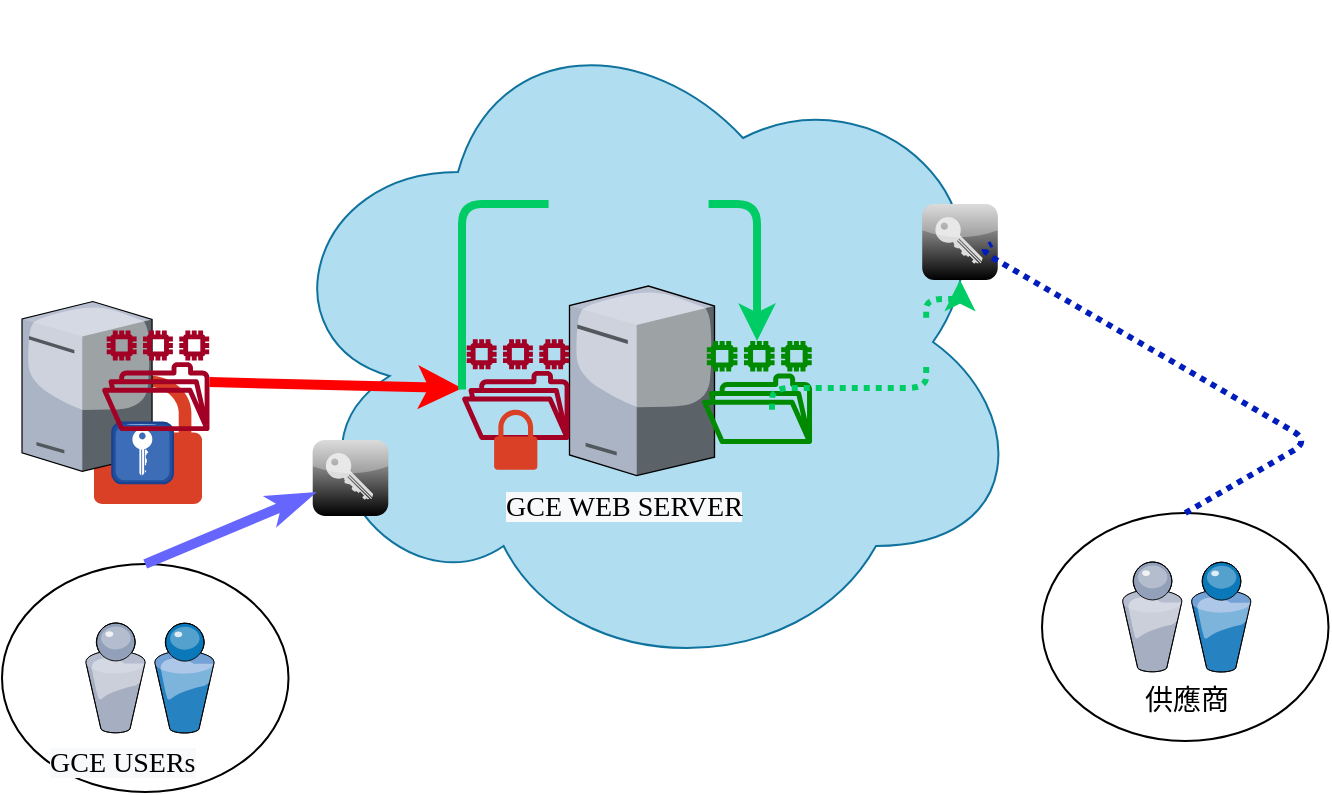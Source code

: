 <mxfile version="14.1.4" type="github">
  <diagram name="Page-1" id="822b0af5-4adb-64df-f703-e8dfc1f81529">
    <mxGraphModel dx="1377" dy="762" grid="0" gridSize="10" guides="1" tooltips="1" connect="1" arrows="1" fold="1" page="1" pageScale="1" pageWidth="1100" pageHeight="850" background="#ffffff" math="0" shadow="0">
      <root>
        <mxCell id="0" />
        <mxCell id="1" parent="0" />
        <mxCell id="xLznD8fcOVWY-1UnXNjh-22" value="" style="pointerEvents=1;shadow=0;dashed=0;html=1;strokeColor=none;labelPosition=center;verticalLabelPosition=bottom;verticalAlign=top;outlineConnect=0;align=center;shape=mxgraph.office.security.lock_protected;fillColor=#DA4026;" vertex="1" parent="1">
          <mxGeometry x="346" y="415.81" width="54" height="64.19" as="geometry" />
        </mxCell>
        <mxCell id="xLznD8fcOVWY-1UnXNjh-19" value="" style="ellipse;whiteSpace=wrap;html=1;rounded=0;shadow=0;comic=0;strokeWidth=1;fontFamily=Verdana;" vertex="1" parent="1">
          <mxGeometry x="300" y="510" width="143.25" height="114" as="geometry" />
        </mxCell>
        <mxCell id="xLznD8fcOVWY-1UnXNjh-1" value="" style="ellipse;shape=cloud;whiteSpace=wrap;html=1;fillColor=#b1ddf0;strokeColor=#10739e;" vertex="1" parent="1">
          <mxGeometry x="433" y="229" width="380" height="340" as="geometry" />
        </mxCell>
        <mxCell id="7d933b09d9755ecc-13" value="" style="ellipse;whiteSpace=wrap;html=1;rounded=0;shadow=0;comic=0;strokeWidth=1;fontFamily=Verdana;" parent="1" vertex="1">
          <mxGeometry x="820" y="484.5" width="143.25" height="114" as="geometry" />
        </mxCell>
        <mxCell id="7d933b09d9755ecc-6" value="&lt;font style=&quot;font-size: 14px&quot;&gt;供應商&lt;/font&gt;" style="verticalLabelPosition=bottom;aspect=fixed;html=1;verticalAlign=top;strokeColor=none;shape=mxgraph.citrix.users;rounded=0;shadow=0;comic=0;fontFamily=Verdana;" parent="1" vertex="1">
          <mxGeometry x="860" y="509" width="64.5" height="55" as="geometry" />
        </mxCell>
        <mxCell id="7d933b09d9755ecc-9" value="" style="verticalLabelPosition=bottom;aspect=fixed;html=1;verticalAlign=top;strokeColor=none;shape=mxgraph.citrix.tower_server;rounded=0;shadow=0;comic=0;fontFamily=Verdana;" parent="1" vertex="1">
          <mxGeometry x="583.75" y="371" width="72.5" height="94.81" as="geometry" />
        </mxCell>
        <mxCell id="xLznD8fcOVWY-1UnXNjh-3" value="&lt;span style=&quot;color: rgb(0 , 0 , 0) ; font-family: &amp;#34;verdana&amp;#34; ; font-size: 14px ; font-style: normal ; font-weight: 400 ; letter-spacing: normal ; text-align: center ; text-indent: 0px ; text-transform: none ; word-spacing: 0px ; background-color: rgb(248 , 249 , 250) ; display: inline ; float: none&quot;&gt;GCE WEB SERVER&lt;/span&gt;" style="text;whiteSpace=wrap;html=1;" vertex="1" parent="1">
          <mxGeometry x="550" y="466.95" width="140" height="19" as="geometry" />
        </mxCell>
        <mxCell id="xLznD8fcOVWY-1UnXNjh-4" value="" style="verticalLabelPosition=bottom;aspect=fixed;html=1;verticalAlign=top;strokeColor=none;align=center;outlineConnect=0;shape=mxgraph.citrix.users;" vertex="1" parent="1">
          <mxGeometry x="341.62" y="539.5" width="64.5" height="55" as="geometry" />
        </mxCell>
        <mxCell id="xLznD8fcOVWY-1UnXNjh-6" value="&lt;span style=&quot;color: rgb(0 , 0 , 0) ; font-family: &amp;#34;verdana&amp;#34; ; font-size: 14px ; font-style: normal ; font-weight: 400 ; letter-spacing: normal ; text-align: center ; text-indent: 0px ; text-transform: none ; word-spacing: 0px ; background-color: rgb(248 , 249 , 250) ; display: inline ; float: none&quot;&gt;GCE USERs&lt;/span&gt;" style="text;whiteSpace=wrap;html=1;" vertex="1" parent="1">
          <mxGeometry x="321.62" y="594.5" width="140" height="19" as="geometry" />
        </mxCell>
        <mxCell id="xLznD8fcOVWY-1UnXNjh-7" value="" style="verticalLabelPosition=bottom;aspect=fixed;html=1;verticalAlign=top;strokeColor=none;align=center;outlineConnect=0;shape=mxgraph.citrix.radius_server;" vertex="1" parent="1">
          <mxGeometry x="310" y="378.75" width="75.5" height="91" as="geometry" />
        </mxCell>
        <mxCell id="xLznD8fcOVWY-1UnXNjh-8" value="" style="verticalLabelPosition=bottom;aspect=fixed;html=1;verticalAlign=top;strokeColor=none;align=center;outlineConnect=0;shape=mxgraph.citrix.role_security;fillColor=#CCCCCC;gradientColor=#000000;gradientDirection=south;" vertex="1" parent="1">
          <mxGeometry x="760" y="330" width="38" height="38" as="geometry" />
        </mxCell>
        <mxCell id="xLznD8fcOVWY-1UnXNjh-9" value="" style="edgeStyle=isometricEdgeStyle;endArrow=none;html=1;entryX=0.919;entryY=0.524;entryDx=0;entryDy=0;entryPerimeter=0;strokeWidth=3;dashed=1;dashPattern=1 1;fillColor=#0050ef;strokeColor=#001DBC;exitX=0.5;exitY=0;exitDx=0;exitDy=0;" edge="1" parent="1" source="7d933b09d9755ecc-13" target="xLznD8fcOVWY-1UnXNjh-8">
          <mxGeometry width="50" height="100" relative="1" as="geometry">
            <mxPoint x="870" y="427.64" as="sourcePoint" />
            <mxPoint x="747.04" y="366.72" as="targetPoint" />
            <Array as="points">
              <mxPoint x="870" y="400" />
            </Array>
          </mxGeometry>
        </mxCell>
        <mxCell id="xLznD8fcOVWY-1UnXNjh-10" value="" style="outlineConnect=0;fontColor=#ffffff;fillColor=#a20025;strokeColor=#6F0000;dashed=0;verticalLabelPosition=bottom;verticalAlign=top;align=center;html=1;fontSize=12;fontStyle=0;aspect=fixed;pointerEvents=1;shape=mxgraph.aws4.file_system;" vertex="1" parent="1">
          <mxGeometry x="530" y="397.64" width="53.75" height="50.31" as="geometry" />
        </mxCell>
        <mxCell id="xLznD8fcOVWY-1UnXNjh-11" value="" style="outlineConnect=0;fillColor=#008a00;strokeColor=#005700;dashed=0;verticalLabelPosition=bottom;verticalAlign=top;align=center;html=1;fontSize=12;fontStyle=0;aspect=fixed;pointerEvents=1;shape=mxgraph.aws4.file_system;fontColor=#ffffff;" vertex="1" parent="1">
          <mxGeometry x="650" y="398.5" width="55.03" height="51.5" as="geometry" />
        </mxCell>
        <mxCell id="xLznD8fcOVWY-1UnXNjh-13" value="" style="edgeStyle=elbowEdgeStyle;elbow=vertical;endArrow=classic;html=1;jumpSize=17;strokeWidth=4;strokeColor=#00CC66;" edge="1" parent="1" source="xLznD8fcOVWY-1UnXNjh-36" target="xLznD8fcOVWY-1UnXNjh-11">
          <mxGeometry width="50" height="50" relative="1" as="geometry">
            <mxPoint x="940" y="530" as="sourcePoint" />
            <mxPoint x="990" y="480" as="targetPoint" />
            <Array as="points">
              <mxPoint x="620" y="330" />
            </Array>
          </mxGeometry>
        </mxCell>
        <mxCell id="xLznD8fcOVWY-1UnXNjh-14" value="" style="shape=image;html=1;verticalAlign=top;verticalLabelPosition=bottom;labelBackgroundColor=#ffffff;imageAspect=0;aspect=fixed;image=https://cdn1.iconfinder.com/data/icons/100-basic-for-user-interface/32/61-unlock-128.png" vertex="1" parent="1">
          <mxGeometry x="670" y="432.9" width="30" height="30" as="geometry" />
        </mxCell>
        <mxCell id="xLznD8fcOVWY-1UnXNjh-18" value="" style="edgeStyle=elbowEdgeStyle;elbow=vertical;endArrow=classic;html=1;dashed=1;dashPattern=1 1;strokeColor=#00CC66;strokeWidth=3;exitX=0.5;exitY=0;exitDx=0;exitDy=0;" edge="1" parent="1" target="xLznD8fcOVWY-1UnXNjh-8">
          <mxGeometry width="50" height="50" relative="1" as="geometry">
            <mxPoint x="762.095" y="386.9" as="sourcePoint" />
            <mxPoint x="990" y="480" as="targetPoint" />
          </mxGeometry>
        </mxCell>
        <mxCell id="xLznD8fcOVWY-1UnXNjh-20" value="" style="outlineConnect=0;fontColor=#ffffff;fillColor=#a20025;strokeColor=#6F0000;dashed=0;verticalLabelPosition=bottom;verticalAlign=top;align=center;html=1;fontSize=12;fontStyle=0;aspect=fixed;pointerEvents=1;shape=mxgraph.aws4.file_system;" vertex="1" parent="1">
          <mxGeometry x="350" y="393.25" width="53.75" height="50.31" as="geometry" />
        </mxCell>
        <mxCell id="xLznD8fcOVWY-1UnXNjh-21" value="" style="pointerEvents=1;shadow=0;dashed=0;html=1;strokeColor=none;labelPosition=center;verticalLabelPosition=bottom;verticalAlign=top;outlineConnect=0;align=center;shape=mxgraph.office.security.lock_protected;fillColor=#DA4026;" vertex="1" parent="1">
          <mxGeometry x="546.06" y="432.9" width="21.62" height="30" as="geometry" />
        </mxCell>
        <mxCell id="xLznD8fcOVWY-1UnXNjh-24" value="" style="endArrow=classic;html=1;strokeWidth=5;strokeColor=#FF0000;" edge="1" parent="1" source="xLznD8fcOVWY-1UnXNjh-20" target="xLznD8fcOVWY-1UnXNjh-10">
          <mxGeometry width="50" height="50" relative="1" as="geometry">
            <mxPoint x="940" y="530" as="sourcePoint" />
            <mxPoint x="990" y="480" as="targetPoint" />
          </mxGeometry>
        </mxCell>
        <mxCell id="xLznD8fcOVWY-1UnXNjh-25" value="" style="verticalLabelPosition=bottom;aspect=fixed;html=1;verticalAlign=top;strokeColor=none;align=center;outlineConnect=0;shape=mxgraph.citrix.role_security;fillColor=#CCCCCC;gradientColor=#000000;gradientDirection=south;" vertex="1" parent="1">
          <mxGeometry x="455.25" y="447.95" width="38" height="38" as="geometry" />
        </mxCell>
        <mxCell id="xLznD8fcOVWY-1UnXNjh-27" value="" style="endArrow=classicThin;html=1;strokeWidth=5;exitX=0.5;exitY=0;exitDx=0;exitDy=0;strokeColor=#6666FF;endFill=1;" edge="1" parent="1" source="xLznD8fcOVWY-1UnXNjh-19" target="xLznD8fcOVWY-1UnXNjh-25">
          <mxGeometry width="50" height="50" relative="1" as="geometry">
            <mxPoint x="940" y="530" as="sourcePoint" />
            <mxPoint x="990" y="480" as="targetPoint" />
          </mxGeometry>
        </mxCell>
        <mxCell id="xLznD8fcOVWY-1UnXNjh-29" value="" style="edgeStyle=elbowEdgeStyle;elbow=vertical;endArrow=none;html=1;dashed=1;dashPattern=1 1;strokeColor=#00CC66;strokeWidth=3;exitX=0.5;exitY=0;exitDx=0;exitDy=0;endFill=0;" edge="1" parent="1" source="xLznD8fcOVWY-1UnXNjh-14">
          <mxGeometry width="50" height="50" relative="1" as="geometry">
            <mxPoint x="715" y="420" as="sourcePoint" />
            <mxPoint x="762.095" y="411.09" as="targetPoint" />
          </mxGeometry>
        </mxCell>
        <mxCell id="xLznD8fcOVWY-1UnXNjh-32" value="" style="shape=image;html=1;verticalAlign=top;verticalLabelPosition=bottom;labelBackgroundColor=#ffffff;imageAspect=0;aspect=fixed;image=https://cdn2.iconfinder.com/data/icons/bitsies/128/Enter-128.png" vertex="1" parent="1">
          <mxGeometry x="420" y="392.59" width="51.62" height="51.62" as="geometry" />
        </mxCell>
        <mxCell id="xLznD8fcOVWY-1UnXNjh-34" value="" style="shape=image;html=1;verticalAlign=top;verticalLabelPosition=bottom;labelBackgroundColor=#ffffff;imageAspect=0;aspect=fixed;image=https://cdn2.iconfinder.com/data/icons/bitsies/128/Download-128.png" vertex="1" parent="1">
          <mxGeometry x="740" y="387" width="38" height="38" as="geometry" />
        </mxCell>
        <mxCell id="xLznD8fcOVWY-1UnXNjh-36" value="" style="shape=image;html=1;verticalAlign=top;verticalLabelPosition=bottom;labelBackgroundColor=#ffffff;imageAspect=0;aspect=fixed;image=https://cdn2.iconfinder.com/data/icons/bitsies/128/Enter-128.png" vertex="1" parent="1">
          <mxGeometry x="573.3" y="290" width="80" height="80" as="geometry" />
        </mxCell>
        <mxCell id="xLznD8fcOVWY-1UnXNjh-37" value="" style="edgeStyle=elbowEdgeStyle;elbow=vertical;endArrow=none;html=1;jumpSize=17;strokeWidth=4;strokeColor=#00CC66;entryX=0;entryY=0.5;entryDx=0;entryDy=0;endFill=0;" edge="1" parent="1" source="xLznD8fcOVWY-1UnXNjh-10" target="xLznD8fcOVWY-1UnXNjh-36">
          <mxGeometry width="50" height="50" relative="1" as="geometry">
            <mxPoint x="556.875" y="397.64" as="sourcePoint" />
            <mxPoint x="677.515" y="398.5" as="targetPoint" />
            <Array as="points">
              <mxPoint x="530" y="350" />
            </Array>
          </mxGeometry>
        </mxCell>
      </root>
    </mxGraphModel>
  </diagram>
</mxfile>
